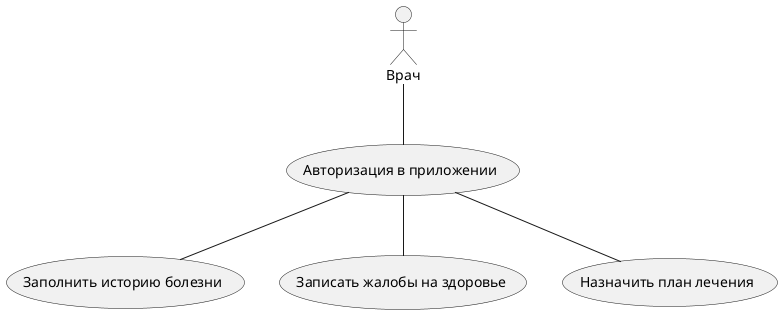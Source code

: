 @startuml
actor "Врач" as User


    usecase "Авторизация в приложении" as US_Register
    usecase "Заполнить историю болезни" as UC_Login
    usecase "Записать жалобы на здоровье" as UC_Login1
    usecase "Назначить план лечения" as UC_Login2

User -- US_Register
US_Register -- UC_Login
US_Register -- UC_Login1
US_Register -- UC_Login2

@enduml